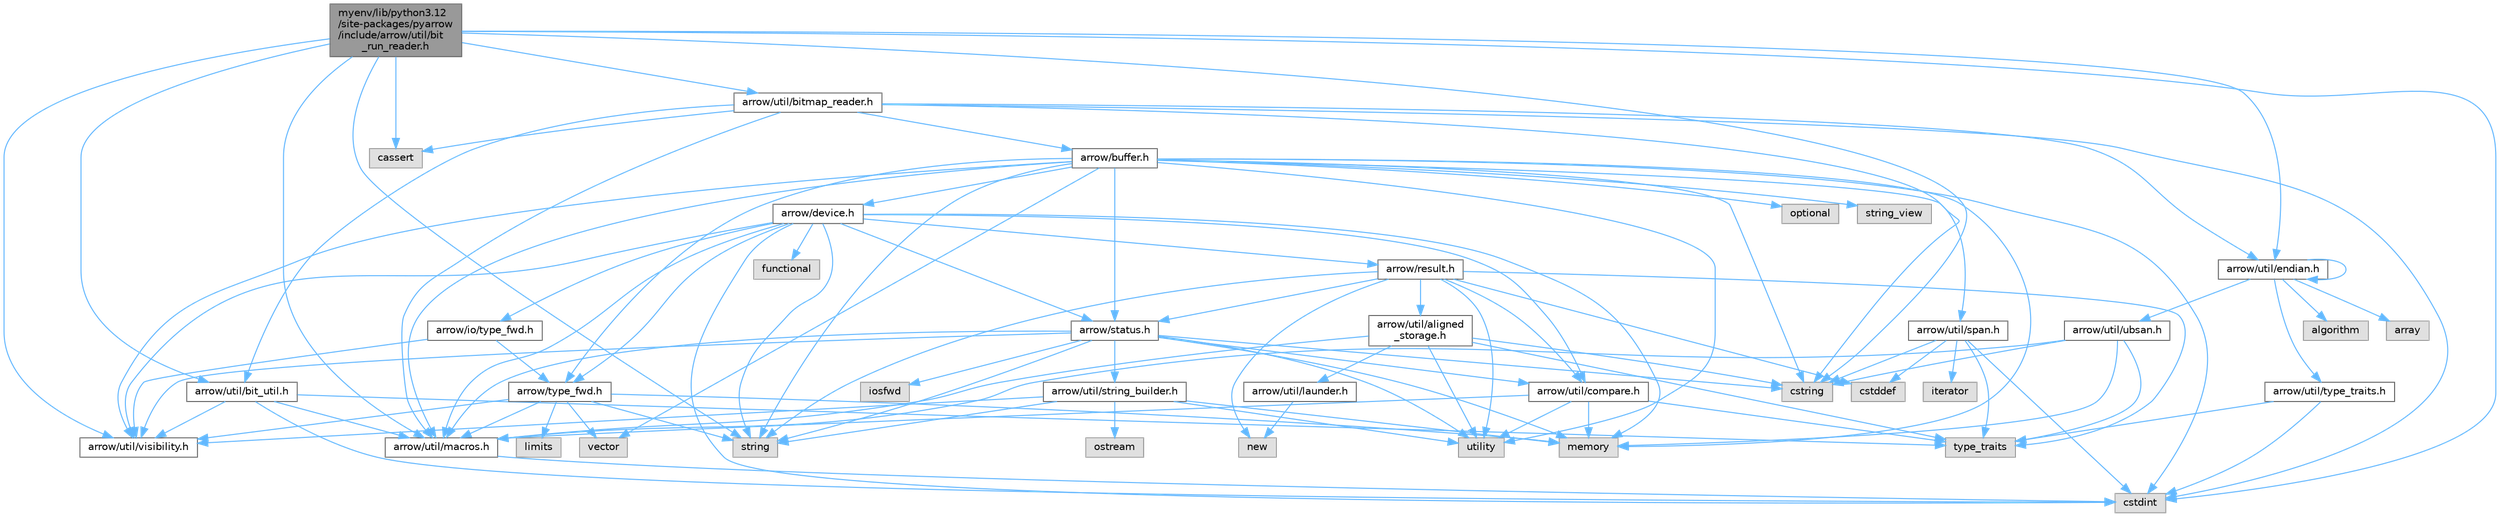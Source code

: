 digraph "myenv/lib/python3.12/site-packages/pyarrow/include/arrow/util/bit_run_reader.h"
{
 // LATEX_PDF_SIZE
  bgcolor="transparent";
  edge [fontname=Helvetica,fontsize=10,labelfontname=Helvetica,labelfontsize=10];
  node [fontname=Helvetica,fontsize=10,shape=box,height=0.2,width=0.4];
  Node1 [id="Node000001",label="myenv/lib/python3.12\l/site-packages/pyarrow\l/include/arrow/util/bit\l_run_reader.h",height=0.2,width=0.4,color="gray40", fillcolor="grey60", style="filled", fontcolor="black",tooltip=" "];
  Node1 -> Node2 [id="edge1_Node000001_Node000002",color="steelblue1",style="solid",tooltip=" "];
  Node2 [id="Node000002",label="cassert",height=0.2,width=0.4,color="grey60", fillcolor="#E0E0E0", style="filled",tooltip=" "];
  Node1 -> Node3 [id="edge2_Node000001_Node000003",color="steelblue1",style="solid",tooltip=" "];
  Node3 [id="Node000003",label="cstdint",height=0.2,width=0.4,color="grey60", fillcolor="#E0E0E0", style="filled",tooltip=" "];
  Node1 -> Node4 [id="edge3_Node000001_Node000004",color="steelblue1",style="solid",tooltip=" "];
  Node4 [id="Node000004",label="cstring",height=0.2,width=0.4,color="grey60", fillcolor="#E0E0E0", style="filled",tooltip=" "];
  Node1 -> Node5 [id="edge4_Node000001_Node000005",color="steelblue1",style="solid",tooltip=" "];
  Node5 [id="Node000005",label="string",height=0.2,width=0.4,color="grey60", fillcolor="#E0E0E0", style="filled",tooltip=" "];
  Node1 -> Node6 [id="edge5_Node000001_Node000006",color="steelblue1",style="solid",tooltip=" "];
  Node6 [id="Node000006",label="arrow/util/bit_util.h",height=0.2,width=0.4,color="grey40", fillcolor="white", style="filled",URL="$bit__util_8h.html",tooltip=" "];
  Node6 -> Node3 [id="edge6_Node000006_Node000003",color="steelblue1",style="solid",tooltip=" "];
  Node6 -> Node7 [id="edge7_Node000006_Node000007",color="steelblue1",style="solid",tooltip=" "];
  Node7 [id="Node000007",label="type_traits",height=0.2,width=0.4,color="grey60", fillcolor="#E0E0E0", style="filled",tooltip=" "];
  Node6 -> Node8 [id="edge8_Node000006_Node000008",color="steelblue1",style="solid",tooltip=" "];
  Node8 [id="Node000008",label="arrow/util/macros.h",height=0.2,width=0.4,color="grey40", fillcolor="white", style="filled",URL="$macros_8h.html",tooltip=" "];
  Node8 -> Node3 [id="edge9_Node000008_Node000003",color="steelblue1",style="solid",tooltip=" "];
  Node6 -> Node9 [id="edge10_Node000006_Node000009",color="steelblue1",style="solid",tooltip=" "];
  Node9 [id="Node000009",label="arrow/util/visibility.h",height=0.2,width=0.4,color="grey40", fillcolor="white", style="filled",URL="$include_2arrow_2util_2visibility_8h.html",tooltip=" "];
  Node1 -> Node10 [id="edge11_Node000001_Node000010",color="steelblue1",style="solid",tooltip=" "];
  Node10 [id="Node000010",label="arrow/util/bitmap_reader.h",height=0.2,width=0.4,color="grey40", fillcolor="white", style="filled",URL="$bitmap__reader_8h.html",tooltip=" "];
  Node10 -> Node2 [id="edge12_Node000010_Node000002",color="steelblue1",style="solid",tooltip=" "];
  Node10 -> Node3 [id="edge13_Node000010_Node000003",color="steelblue1",style="solid",tooltip=" "];
  Node10 -> Node4 [id="edge14_Node000010_Node000004",color="steelblue1",style="solid",tooltip=" "];
  Node10 -> Node11 [id="edge15_Node000010_Node000011",color="steelblue1",style="solid",tooltip=" "];
  Node11 [id="Node000011",label="arrow/buffer.h",height=0.2,width=0.4,color="grey40", fillcolor="white", style="filled",URL="$buffer_8h.html",tooltip=" "];
  Node11 -> Node3 [id="edge16_Node000011_Node000003",color="steelblue1",style="solid",tooltip=" "];
  Node11 -> Node4 [id="edge17_Node000011_Node000004",color="steelblue1",style="solid",tooltip=" "];
  Node11 -> Node12 [id="edge18_Node000011_Node000012",color="steelblue1",style="solid",tooltip=" "];
  Node12 [id="Node000012",label="memory",height=0.2,width=0.4,color="grey60", fillcolor="#E0E0E0", style="filled",tooltip=" "];
  Node11 -> Node13 [id="edge19_Node000011_Node000013",color="steelblue1",style="solid",tooltip=" "];
  Node13 [id="Node000013",label="optional",height=0.2,width=0.4,color="grey60", fillcolor="#E0E0E0", style="filled",tooltip=" "];
  Node11 -> Node5 [id="edge20_Node000011_Node000005",color="steelblue1",style="solid",tooltip=" "];
  Node11 -> Node14 [id="edge21_Node000011_Node000014",color="steelblue1",style="solid",tooltip=" "];
  Node14 [id="Node000014",label="string_view",height=0.2,width=0.4,color="grey60", fillcolor="#E0E0E0", style="filled",tooltip=" "];
  Node11 -> Node15 [id="edge22_Node000011_Node000015",color="steelblue1",style="solid",tooltip=" "];
  Node15 [id="Node000015",label="utility",height=0.2,width=0.4,color="grey60", fillcolor="#E0E0E0", style="filled",tooltip=" "];
  Node11 -> Node16 [id="edge23_Node000011_Node000016",color="steelblue1",style="solid",tooltip=" "];
  Node16 [id="Node000016",label="vector",height=0.2,width=0.4,color="grey60", fillcolor="#E0E0E0", style="filled",tooltip=" "];
  Node11 -> Node17 [id="edge24_Node000011_Node000017",color="steelblue1",style="solid",tooltip=" "];
  Node17 [id="Node000017",label="arrow/device.h",height=0.2,width=0.4,color="grey40", fillcolor="white", style="filled",URL="$device_8h.html",tooltip=" "];
  Node17 -> Node3 [id="edge25_Node000017_Node000003",color="steelblue1",style="solid",tooltip=" "];
  Node17 -> Node18 [id="edge26_Node000017_Node000018",color="steelblue1",style="solid",tooltip=" "];
  Node18 [id="Node000018",label="functional",height=0.2,width=0.4,color="grey60", fillcolor="#E0E0E0", style="filled",tooltip=" "];
  Node17 -> Node12 [id="edge27_Node000017_Node000012",color="steelblue1",style="solid",tooltip=" "];
  Node17 -> Node5 [id="edge28_Node000017_Node000005",color="steelblue1",style="solid",tooltip=" "];
  Node17 -> Node19 [id="edge29_Node000017_Node000019",color="steelblue1",style="solid",tooltip=" "];
  Node19 [id="Node000019",label="arrow/io/type_fwd.h",height=0.2,width=0.4,color="grey40", fillcolor="white", style="filled",URL="$arrow_2io_2type__fwd_8h.html",tooltip=" "];
  Node19 -> Node20 [id="edge30_Node000019_Node000020",color="steelblue1",style="solid",tooltip=" "];
  Node20 [id="Node000020",label="arrow/type_fwd.h",height=0.2,width=0.4,color="grey40", fillcolor="white", style="filled",URL="$arrow_2type__fwd_8h.html",tooltip=" "];
  Node20 -> Node21 [id="edge31_Node000020_Node000021",color="steelblue1",style="solid",tooltip=" "];
  Node21 [id="Node000021",label="limits",height=0.2,width=0.4,color="grey60", fillcolor="#E0E0E0", style="filled",tooltip=" "];
  Node20 -> Node12 [id="edge32_Node000020_Node000012",color="steelblue1",style="solid",tooltip=" "];
  Node20 -> Node5 [id="edge33_Node000020_Node000005",color="steelblue1",style="solid",tooltip=" "];
  Node20 -> Node16 [id="edge34_Node000020_Node000016",color="steelblue1",style="solid",tooltip=" "];
  Node20 -> Node8 [id="edge35_Node000020_Node000008",color="steelblue1",style="solid",tooltip=" "];
  Node20 -> Node9 [id="edge36_Node000020_Node000009",color="steelblue1",style="solid",tooltip=" "];
  Node19 -> Node9 [id="edge37_Node000019_Node000009",color="steelblue1",style="solid",tooltip=" "];
  Node17 -> Node22 [id="edge38_Node000017_Node000022",color="steelblue1",style="solid",tooltip=" "];
  Node22 [id="Node000022",label="arrow/result.h",height=0.2,width=0.4,color="grey40", fillcolor="white", style="filled",URL="$result_8h.html",tooltip=" "];
  Node22 -> Node23 [id="edge39_Node000022_Node000023",color="steelblue1",style="solid",tooltip=" "];
  Node23 [id="Node000023",label="cstddef",height=0.2,width=0.4,color="grey60", fillcolor="#E0E0E0", style="filled",tooltip=" "];
  Node22 -> Node24 [id="edge40_Node000022_Node000024",color="steelblue1",style="solid",tooltip=" "];
  Node24 [id="Node000024",label="new",height=0.2,width=0.4,color="grey60", fillcolor="#E0E0E0", style="filled",tooltip=" "];
  Node22 -> Node5 [id="edge41_Node000022_Node000005",color="steelblue1",style="solid",tooltip=" "];
  Node22 -> Node7 [id="edge42_Node000022_Node000007",color="steelblue1",style="solid",tooltip=" "];
  Node22 -> Node15 [id="edge43_Node000022_Node000015",color="steelblue1",style="solid",tooltip=" "];
  Node22 -> Node25 [id="edge44_Node000022_Node000025",color="steelblue1",style="solid",tooltip=" "];
  Node25 [id="Node000025",label="arrow/status.h",height=0.2,width=0.4,color="grey40", fillcolor="white", style="filled",URL="$status_8h.html",tooltip=" "];
  Node25 -> Node4 [id="edge45_Node000025_Node000004",color="steelblue1",style="solid",tooltip=" "];
  Node25 -> Node26 [id="edge46_Node000025_Node000026",color="steelblue1",style="solid",tooltip=" "];
  Node26 [id="Node000026",label="iosfwd",height=0.2,width=0.4,color="grey60", fillcolor="#E0E0E0", style="filled",tooltip=" "];
  Node25 -> Node12 [id="edge47_Node000025_Node000012",color="steelblue1",style="solid",tooltip=" "];
  Node25 -> Node5 [id="edge48_Node000025_Node000005",color="steelblue1",style="solid",tooltip=" "];
  Node25 -> Node15 [id="edge49_Node000025_Node000015",color="steelblue1",style="solid",tooltip=" "];
  Node25 -> Node27 [id="edge50_Node000025_Node000027",color="steelblue1",style="solid",tooltip=" "];
  Node27 [id="Node000027",label="arrow/util/compare.h",height=0.2,width=0.4,color="grey40", fillcolor="white", style="filled",URL="$util_2compare_8h.html",tooltip=" "];
  Node27 -> Node12 [id="edge51_Node000027_Node000012",color="steelblue1",style="solid",tooltip=" "];
  Node27 -> Node7 [id="edge52_Node000027_Node000007",color="steelblue1",style="solid",tooltip=" "];
  Node27 -> Node15 [id="edge53_Node000027_Node000015",color="steelblue1",style="solid",tooltip=" "];
  Node27 -> Node8 [id="edge54_Node000027_Node000008",color="steelblue1",style="solid",tooltip=" "];
  Node25 -> Node8 [id="edge55_Node000025_Node000008",color="steelblue1",style="solid",tooltip=" "];
  Node25 -> Node28 [id="edge56_Node000025_Node000028",color="steelblue1",style="solid",tooltip=" "];
  Node28 [id="Node000028",label="arrow/util/string_builder.h",height=0.2,width=0.4,color="grey40", fillcolor="white", style="filled",URL="$string__builder_8h.html",tooltip=" "];
  Node28 -> Node12 [id="edge57_Node000028_Node000012",color="steelblue1",style="solid",tooltip=" "];
  Node28 -> Node29 [id="edge58_Node000028_Node000029",color="steelblue1",style="solid",tooltip=" "];
  Node29 [id="Node000029",label="ostream",height=0.2,width=0.4,color="grey60", fillcolor="#E0E0E0", style="filled",tooltip=" "];
  Node28 -> Node5 [id="edge59_Node000028_Node000005",color="steelblue1",style="solid",tooltip=" "];
  Node28 -> Node15 [id="edge60_Node000028_Node000015",color="steelblue1",style="solid",tooltip=" "];
  Node28 -> Node9 [id="edge61_Node000028_Node000009",color="steelblue1",style="solid",tooltip=" "];
  Node25 -> Node9 [id="edge62_Node000025_Node000009",color="steelblue1",style="solid",tooltip=" "];
  Node22 -> Node30 [id="edge63_Node000022_Node000030",color="steelblue1",style="solid",tooltip=" "];
  Node30 [id="Node000030",label="arrow/util/aligned\l_storage.h",height=0.2,width=0.4,color="grey40", fillcolor="white", style="filled",URL="$aligned__storage_8h.html",tooltip=" "];
  Node30 -> Node4 [id="edge64_Node000030_Node000004",color="steelblue1",style="solid",tooltip=" "];
  Node30 -> Node7 [id="edge65_Node000030_Node000007",color="steelblue1",style="solid",tooltip=" "];
  Node30 -> Node15 [id="edge66_Node000030_Node000015",color="steelblue1",style="solid",tooltip=" "];
  Node30 -> Node31 [id="edge67_Node000030_Node000031",color="steelblue1",style="solid",tooltip=" "];
  Node31 [id="Node000031",label="arrow/util/launder.h",height=0.2,width=0.4,color="grey40", fillcolor="white", style="filled",URL="$launder_8h.html",tooltip=" "];
  Node31 -> Node24 [id="edge68_Node000031_Node000024",color="steelblue1",style="solid",tooltip=" "];
  Node30 -> Node8 [id="edge69_Node000030_Node000008",color="steelblue1",style="solid",tooltip=" "];
  Node22 -> Node27 [id="edge70_Node000022_Node000027",color="steelblue1",style="solid",tooltip=" "];
  Node17 -> Node25 [id="edge71_Node000017_Node000025",color="steelblue1",style="solid",tooltip=" "];
  Node17 -> Node20 [id="edge72_Node000017_Node000020",color="steelblue1",style="solid",tooltip=" "];
  Node17 -> Node27 [id="edge73_Node000017_Node000027",color="steelblue1",style="solid",tooltip=" "];
  Node17 -> Node8 [id="edge74_Node000017_Node000008",color="steelblue1",style="solid",tooltip=" "];
  Node17 -> Node9 [id="edge75_Node000017_Node000009",color="steelblue1",style="solid",tooltip=" "];
  Node11 -> Node25 [id="edge76_Node000011_Node000025",color="steelblue1",style="solid",tooltip=" "];
  Node11 -> Node20 [id="edge77_Node000011_Node000020",color="steelblue1",style="solid",tooltip=" "];
  Node11 -> Node8 [id="edge78_Node000011_Node000008",color="steelblue1",style="solid",tooltip=" "];
  Node11 -> Node32 [id="edge79_Node000011_Node000032",color="steelblue1",style="solid",tooltip=" "];
  Node32 [id="Node000032",label="arrow/util/span.h",height=0.2,width=0.4,color="grey40", fillcolor="white", style="filled",URL="$span_8h.html",tooltip=" "];
  Node32 -> Node23 [id="edge80_Node000032_Node000023",color="steelblue1",style="solid",tooltip=" "];
  Node32 -> Node3 [id="edge81_Node000032_Node000003",color="steelblue1",style="solid",tooltip=" "];
  Node32 -> Node4 [id="edge82_Node000032_Node000004",color="steelblue1",style="solid",tooltip=" "];
  Node32 -> Node33 [id="edge83_Node000032_Node000033",color="steelblue1",style="solid",tooltip=" "];
  Node33 [id="Node000033",label="iterator",height=0.2,width=0.4,color="grey60", fillcolor="#E0E0E0", style="filled",tooltip=" "];
  Node32 -> Node7 [id="edge84_Node000032_Node000007",color="steelblue1",style="solid",tooltip=" "];
  Node11 -> Node9 [id="edge85_Node000011_Node000009",color="steelblue1",style="solid",tooltip=" "];
  Node10 -> Node6 [id="edge86_Node000010_Node000006",color="steelblue1",style="solid",tooltip=" "];
  Node10 -> Node34 [id="edge87_Node000010_Node000034",color="steelblue1",style="solid",tooltip=" "];
  Node34 [id="Node000034",label="arrow/util/endian.h",height=0.2,width=0.4,color="grey40", fillcolor="white", style="filled",URL="$endian_8h.html",tooltip=" "];
  Node34 -> Node34 [id="edge88_Node000034_Node000034",color="steelblue1",style="solid",tooltip=" "];
  Node34 -> Node35 [id="edge89_Node000034_Node000035",color="steelblue1",style="solid",tooltip=" "];
  Node35 [id="Node000035",label="algorithm",height=0.2,width=0.4,color="grey60", fillcolor="#E0E0E0", style="filled",tooltip=" "];
  Node34 -> Node36 [id="edge90_Node000034_Node000036",color="steelblue1",style="solid",tooltip=" "];
  Node36 [id="Node000036",label="array",height=0.2,width=0.4,color="grey60", fillcolor="#E0E0E0", style="filled",tooltip=" "];
  Node34 -> Node37 [id="edge91_Node000034_Node000037",color="steelblue1",style="solid",tooltip=" "];
  Node37 [id="Node000037",label="arrow/util/type_traits.h",height=0.2,width=0.4,color="grey40", fillcolor="white", style="filled",URL="$include_2arrow_2util_2type__traits_8h.html",tooltip=" "];
  Node37 -> Node3 [id="edge92_Node000037_Node000003",color="steelblue1",style="solid",tooltip=" "];
  Node37 -> Node7 [id="edge93_Node000037_Node000007",color="steelblue1",style="solid",tooltip=" "];
  Node34 -> Node38 [id="edge94_Node000034_Node000038",color="steelblue1",style="solid",tooltip=" "];
  Node38 [id="Node000038",label="arrow/util/ubsan.h",height=0.2,width=0.4,color="grey40", fillcolor="white", style="filled",URL="$ubsan_8h.html",tooltip=" "];
  Node38 -> Node4 [id="edge95_Node000038_Node000004",color="steelblue1",style="solid",tooltip=" "];
  Node38 -> Node12 [id="edge96_Node000038_Node000012",color="steelblue1",style="solid",tooltip=" "];
  Node38 -> Node7 [id="edge97_Node000038_Node000007",color="steelblue1",style="solid",tooltip=" "];
  Node38 -> Node8 [id="edge98_Node000038_Node000008",color="steelblue1",style="solid",tooltip=" "];
  Node10 -> Node8 [id="edge99_Node000010_Node000008",color="steelblue1",style="solid",tooltip=" "];
  Node1 -> Node34 [id="edge100_Node000001_Node000034",color="steelblue1",style="solid",tooltip=" "];
  Node1 -> Node8 [id="edge101_Node000001_Node000008",color="steelblue1",style="solid",tooltip=" "];
  Node1 -> Node9 [id="edge102_Node000001_Node000009",color="steelblue1",style="solid",tooltip=" "];
}
